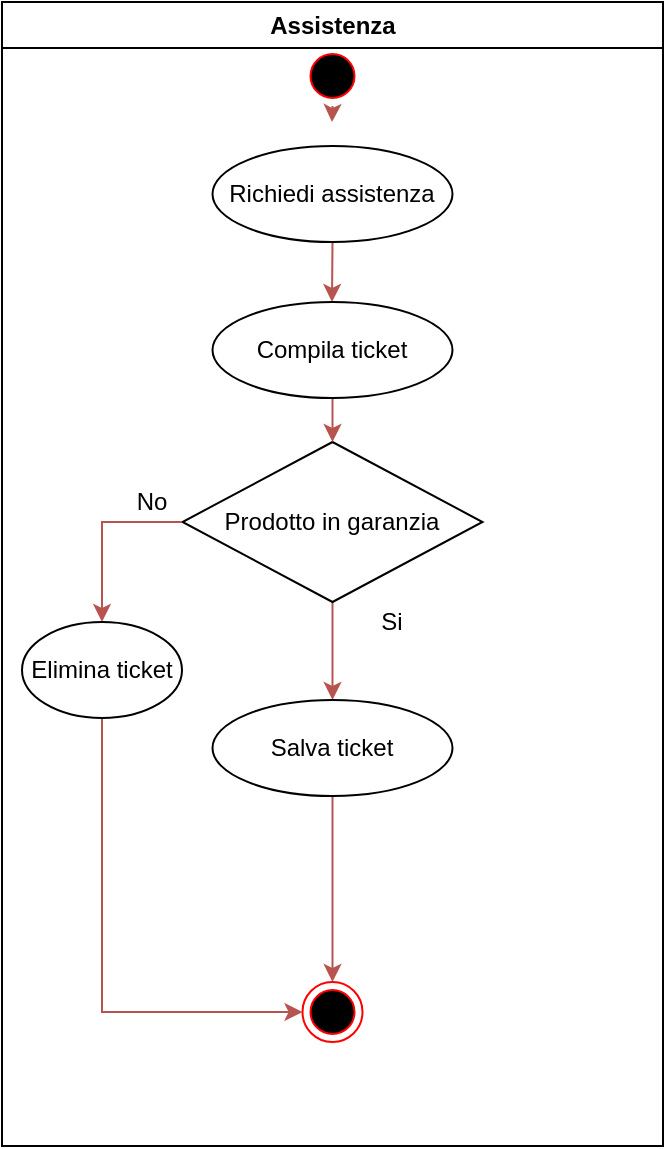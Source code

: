 <mxfile version="13.10.8" type="device"><diagram name="Page-1" id="e7e014a7-5840-1c2e-5031-d8a46d1fe8dd"><mxGraphModel dx="1892" dy="410" grid="1" gridSize="10" guides="1" tooltips="1" connect="1" arrows="1" fold="1" page="1" pageScale="1" pageWidth="1169" pageHeight="826" background="#ffffff" math="0" shadow="0"><root><mxCell id="0"/><mxCell id="1" parent="0"/><mxCell id="JWnK4qgNNNqhCWaMsV0J-89" value="Assistenza" style="swimlane;whiteSpace=wrap;startSize=23;" parent="1" vertex="1"><mxGeometry x="-1160" y="40" width="330.5" height="572" as="geometry"/></mxCell><mxCell id="JWnK4qgNNNqhCWaMsV0J-109" style="edgeStyle=orthogonalEdgeStyle;rounded=0;orthogonalLoop=1;jettySize=auto;html=1;exitX=0.5;exitY=1;exitDx=0;exitDy=0;fillColor=#f8cecc;strokeColor=#b85450;" parent="JWnK4qgNNNqhCWaMsV0J-89" source="JWnK4qgNNNqhCWaMsV0J-106" edge="1"><mxGeometry relative="1" as="geometry"><mxPoint x="165" y="150" as="targetPoint"/></mxGeometry></mxCell><mxCell id="JWnK4qgNNNqhCWaMsV0J-106" value="Richiedi assistenza" style="ellipse;whiteSpace=wrap;html=1;" parent="JWnK4qgNNNqhCWaMsV0J-89" vertex="1"><mxGeometry x="105.25" y="72" width="120" height="48" as="geometry"/></mxCell><mxCell id="hjkFURCbokL0XeDSktOV-11" style="edgeStyle=orthogonalEdgeStyle;rounded=0;orthogonalLoop=1;jettySize=auto;html=1;exitX=0.5;exitY=1;exitDx=0;exitDy=0;fillColor=#f8cecc;strokeColor=#b85450;" edge="1" parent="JWnK4qgNNNqhCWaMsV0J-89" source="JWnK4qgNNNqhCWaMsV0J-108" target="JWnK4qgNNNqhCWaMsV0J-111"><mxGeometry relative="1" as="geometry"/></mxCell><mxCell id="JWnK4qgNNNqhCWaMsV0J-108" value="Prodotto in garanzia" style="rhombus;whiteSpace=wrap;html=1;" parent="JWnK4qgNNNqhCWaMsV0J-89" vertex="1"><mxGeometry x="90.25" y="220" width="150" height="80" as="geometry"/></mxCell><mxCell id="hjkFURCbokL0XeDSktOV-13" style="edgeStyle=orthogonalEdgeStyle;rounded=0;orthogonalLoop=1;jettySize=auto;html=1;exitX=0.5;exitY=1;exitDx=0;exitDy=0;entryX=0.5;entryY=0;entryDx=0;entryDy=0;fillColor=#f8cecc;strokeColor=#b85450;" edge="1" parent="JWnK4qgNNNqhCWaMsV0J-89" source="JWnK4qgNNNqhCWaMsV0J-111" target="JWnK4qgNNNqhCWaMsV0J-113"><mxGeometry relative="1" as="geometry"/></mxCell><mxCell id="JWnK4qgNNNqhCWaMsV0J-111" value="Salva ticket" style="ellipse;whiteSpace=wrap;html=1;" parent="JWnK4qgNNNqhCWaMsV0J-89" vertex="1"><mxGeometry x="105.25" y="349" width="120" height="48" as="geometry"/></mxCell><mxCell id="JWnK4qgNNNqhCWaMsV0J-113" value="" style="ellipse;shape=endState;fillColor=#000000;strokeColor=#ff0000" parent="JWnK4qgNNNqhCWaMsV0J-89" vertex="1"><mxGeometry x="150.25" y="490" width="30" height="30" as="geometry"/></mxCell><mxCell id="JWnK4qgNNNqhCWaMsV0J-114" value="Si" style="text;html=1;strokeColor=none;fillColor=none;align=center;verticalAlign=middle;whiteSpace=wrap;rounded=0;shadow=0;" parent="JWnK4qgNNNqhCWaMsV0J-89" vertex="1"><mxGeometry x="180.25" y="300" width="30" height="20" as="geometry"/></mxCell><mxCell id="hjkFURCbokL0XeDSktOV-9" style="edgeStyle=orthogonalEdgeStyle;rounded=0;orthogonalLoop=1;jettySize=auto;html=1;exitX=1;exitY=1;exitDx=0;exitDy=0;entryX=0.5;entryY=0;entryDx=0;entryDy=0;fillColor=#f8cecc;strokeColor=#b85450;" edge="1" parent="JWnK4qgNNNqhCWaMsV0J-89" source="JWnK4qgNNNqhCWaMsV0J-115" target="hjkFURCbokL0XeDSktOV-8"><mxGeometry relative="1" as="geometry"><Array as="points"><mxPoint x="50" y="260"/></Array></mxGeometry></mxCell><mxCell id="JWnK4qgNNNqhCWaMsV0J-115" value="No" style="text;html=1;strokeColor=none;fillColor=none;align=center;verticalAlign=middle;whiteSpace=wrap;rounded=0;shadow=0;" parent="JWnK4qgNNNqhCWaMsV0J-89" vertex="1"><mxGeometry x="60" y="240" width="30" height="20" as="geometry"/></mxCell><mxCell id="5" value="" style="ellipse;shape=startState;fillColor=#000000;strokeColor=#ff0000;" parent="JWnK4qgNNNqhCWaMsV0J-89" vertex="1"><mxGeometry x="150.25" y="22" width="30" height="30" as="geometry"/></mxCell><mxCell id="hjkFURCbokL0XeDSktOV-7" style="edgeStyle=orthogonalEdgeStyle;rounded=0;orthogonalLoop=1;jettySize=auto;html=1;exitX=0.5;exitY=1;exitDx=0;exitDy=0;entryX=0.5;entryY=0;entryDx=0;entryDy=0;fillColor=#f8cecc;strokeColor=#b85450;" edge="1" parent="JWnK4qgNNNqhCWaMsV0J-89" source="hjkFURCbokL0XeDSktOV-5" target="JWnK4qgNNNqhCWaMsV0J-108"><mxGeometry relative="1" as="geometry"/></mxCell><mxCell id="hjkFURCbokL0XeDSktOV-5" value="Compila ticket" style="ellipse;whiteSpace=wrap;html=1;" vertex="1" parent="JWnK4qgNNNqhCWaMsV0J-89"><mxGeometry x="105.25" y="150" width="120" height="48" as="geometry"/></mxCell><mxCell id="hjkFURCbokL0XeDSktOV-10" style="edgeStyle=orthogonalEdgeStyle;rounded=0;orthogonalLoop=1;jettySize=auto;html=1;exitX=0.5;exitY=1;exitDx=0;exitDy=0;entryX=0;entryY=0.5;entryDx=0;entryDy=0;fillColor=#f8cecc;strokeColor=#b85450;" edge="1" parent="JWnK4qgNNNqhCWaMsV0J-89" source="hjkFURCbokL0XeDSktOV-8" target="JWnK4qgNNNqhCWaMsV0J-113"><mxGeometry relative="1" as="geometry"/></mxCell><mxCell id="hjkFURCbokL0XeDSktOV-8" value="Elimina ticket" style="ellipse;whiteSpace=wrap;html=1;" vertex="1" parent="JWnK4qgNNNqhCWaMsV0J-89"><mxGeometry x="10" y="310" width="80" height="48" as="geometry"/></mxCell><mxCell id="EZorZczZOG_P7zCx5wXQ-38" style="edgeStyle=orthogonalEdgeStyle;rounded=0;orthogonalLoop=1;jettySize=auto;html=1;exitX=0.5;exitY=1;exitDx=0;exitDy=0;fillColor=#f8cecc;strokeColor=#b85450;" parent="1" source="5" edge="1"><mxGeometry relative="1" as="geometry"><mxPoint x="-1450" y="130" as="sourcePoint"/><mxPoint x="-995" y="100" as="targetPoint"/></mxGeometry></mxCell></root></mxGraphModel></diagram></mxfile>